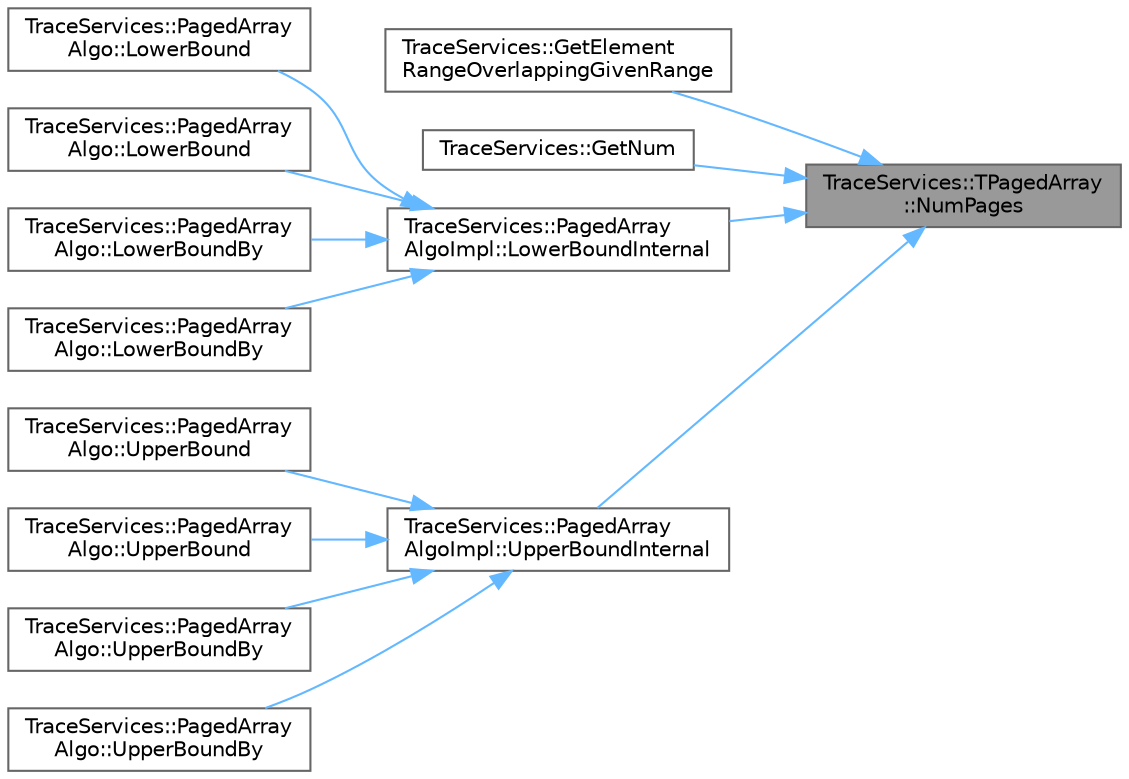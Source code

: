 digraph "TraceServices::TPagedArray::NumPages"
{
 // INTERACTIVE_SVG=YES
 // LATEX_PDF_SIZE
  bgcolor="transparent";
  edge [fontname=Helvetica,fontsize=10,labelfontname=Helvetica,labelfontsize=10];
  node [fontname=Helvetica,fontsize=10,shape=box,height=0.2,width=0.4];
  rankdir="RL";
  Node1 [id="Node000001",label="TraceServices::TPagedArray\l::NumPages",height=0.2,width=0.4,color="gray40", fillcolor="grey60", style="filled", fontcolor="black",tooltip=" "];
  Node1 -> Node2 [id="edge1_Node000001_Node000002",dir="back",color="steelblue1",style="solid",tooltip=" "];
  Node2 [id="Node000002",label="TraceServices::GetElement\lRangeOverlappingGivenRange",height=0.2,width=0.4,color="grey40", fillcolor="white", style="filled",URL="$df/d34/namespaceTraceServices.html#a20871ce3fd7608a960ec92e921f70a07",tooltip="Use binary search to find the first and last element inside a TPagedArray that overlaps a given input..."];
  Node1 -> Node3 [id="edge2_Node000001_Node000003",dir="back",color="steelblue1",style="solid",tooltip=" "];
  Node3 [id="Node000003",label="TraceServices::GetNum",height=0.2,width=0.4,color="grey40", fillcolor="white", style="filled",URL="$df/d34/namespaceTraceServices.html#a240f3dd810ee47ab7c71c780936f853f",tooltip=" "];
  Node1 -> Node4 [id="edge3_Node000001_Node000004",dir="back",color="steelblue1",style="solid",tooltip=" "];
  Node4 [id="Node000004",label="TraceServices::PagedArray\lAlgoImpl::LowerBoundInternal",height=0.2,width=0.4,color="grey40", fillcolor="white", style="filled",URL="$da/d92/namespaceTraceServices_1_1PagedArrayAlgoImpl.html#a0d989b314ae837b95757eadea5a43aaf",tooltip="Performs binary search, resulting in position of the first element with projected value >= Value."];
  Node4 -> Node5 [id="edge4_Node000004_Node000005",dir="back",color="steelblue1",style="solid",tooltip=" "];
  Node5 [id="Node000005",label="TraceServices::PagedArray\lAlgo::LowerBound",height=0.2,width=0.4,color="grey40", fillcolor="white", style="filled",URL="$d4/dd5/namespaceTraceServices_1_1PagedArrayAlgo.html#a7069b541988ff2dbdd7ad5a161cd7dcf",tooltip=" "];
  Node4 -> Node6 [id="edge5_Node000004_Node000006",dir="back",color="steelblue1",style="solid",tooltip=" "];
  Node6 [id="Node000006",label="TraceServices::PagedArray\lAlgo::LowerBound",height=0.2,width=0.4,color="grey40", fillcolor="white", style="filled",URL="$d4/dd5/namespaceTraceServices_1_1PagedArrayAlgo.html#a8b2f36e7c92e9b0ce616fe2a24c321ae",tooltip="Performs binary search, resulting in position of the first element >= Value."];
  Node4 -> Node7 [id="edge6_Node000004_Node000007",dir="back",color="steelblue1",style="solid",tooltip=" "];
  Node7 [id="Node000007",label="TraceServices::PagedArray\lAlgo::LowerBoundBy",height=0.2,width=0.4,color="grey40", fillcolor="white", style="filled",URL="$d4/dd5/namespaceTraceServices_1_1PagedArrayAlgo.html#a1b5f8fc5a858a59a42670be7916e8ab6",tooltip=" "];
  Node4 -> Node8 [id="edge7_Node000004_Node000008",dir="back",color="steelblue1",style="solid",tooltip=" "];
  Node8 [id="Node000008",label="TraceServices::PagedArray\lAlgo::LowerBoundBy",height=0.2,width=0.4,color="grey40", fillcolor="white", style="filled",URL="$d4/dd5/namespaceTraceServices_1_1PagedArrayAlgo.html#a2028c3f017d7bbd97720f3d242d60f67",tooltip="Performs binary search, resulting in position of the first element with projected value >= Value."];
  Node1 -> Node9 [id="edge8_Node000001_Node000009",dir="back",color="steelblue1",style="solid",tooltip=" "];
  Node9 [id="Node000009",label="TraceServices::PagedArray\lAlgoImpl::UpperBoundInternal",height=0.2,width=0.4,color="grey40", fillcolor="white", style="filled",URL="$da/d92/namespaceTraceServices_1_1PagedArrayAlgoImpl.html#af2ecf78bc2c99fff73edf8528c942b0b",tooltip="Performs binary search, resulting in position of the first element with projected value > Value."];
  Node9 -> Node10 [id="edge9_Node000009_Node000010",dir="back",color="steelblue1",style="solid",tooltip=" "];
  Node10 [id="Node000010",label="TraceServices::PagedArray\lAlgo::UpperBound",height=0.2,width=0.4,color="grey40", fillcolor="white", style="filled",URL="$d4/dd5/namespaceTraceServices_1_1PagedArrayAlgo.html#a9ab48d697eb02772ef1d15f8d459d087",tooltip=" "];
  Node9 -> Node11 [id="edge10_Node000009_Node000011",dir="back",color="steelblue1",style="solid",tooltip=" "];
  Node11 [id="Node000011",label="TraceServices::PagedArray\lAlgo::UpperBound",height=0.2,width=0.4,color="grey40", fillcolor="white", style="filled",URL="$d4/dd5/namespaceTraceServices_1_1PagedArrayAlgo.html#a30303592a009b1a24fa3ceb2f10f315a",tooltip="Performs binary search, resulting in position of the first element > Value."];
  Node9 -> Node12 [id="edge11_Node000009_Node000012",dir="back",color="steelblue1",style="solid",tooltip=" "];
  Node12 [id="Node000012",label="TraceServices::PagedArray\lAlgo::UpperBoundBy",height=0.2,width=0.4,color="grey40", fillcolor="white", style="filled",URL="$d4/dd5/namespaceTraceServices_1_1PagedArrayAlgo.html#a980ded270fdf9f465397473152dd2422",tooltip=" "];
  Node9 -> Node13 [id="edge12_Node000009_Node000013",dir="back",color="steelblue1",style="solid",tooltip=" "];
  Node13 [id="Node000013",label="TraceServices::PagedArray\lAlgo::UpperBoundBy",height=0.2,width=0.4,color="grey40", fillcolor="white", style="filled",URL="$d4/dd5/namespaceTraceServices_1_1PagedArrayAlgo.html#a43a098f8b7c1b08509182e064c144a6d",tooltip="Performs binary search, resulting in position of the first element with projected value > Value."];
}
